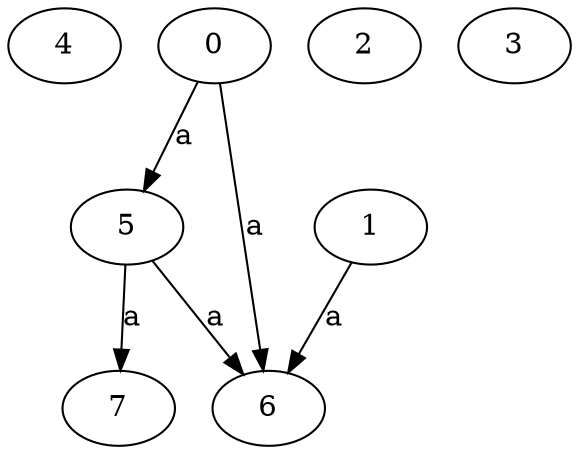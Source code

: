 strict digraph  {
4;
0;
5;
1;
6;
2;
3;
7;
0 -> 5  [label=a];
0 -> 6  [label=a];
5 -> 6  [label=a];
5 -> 7  [label=a];
1 -> 6  [label=a];
}

